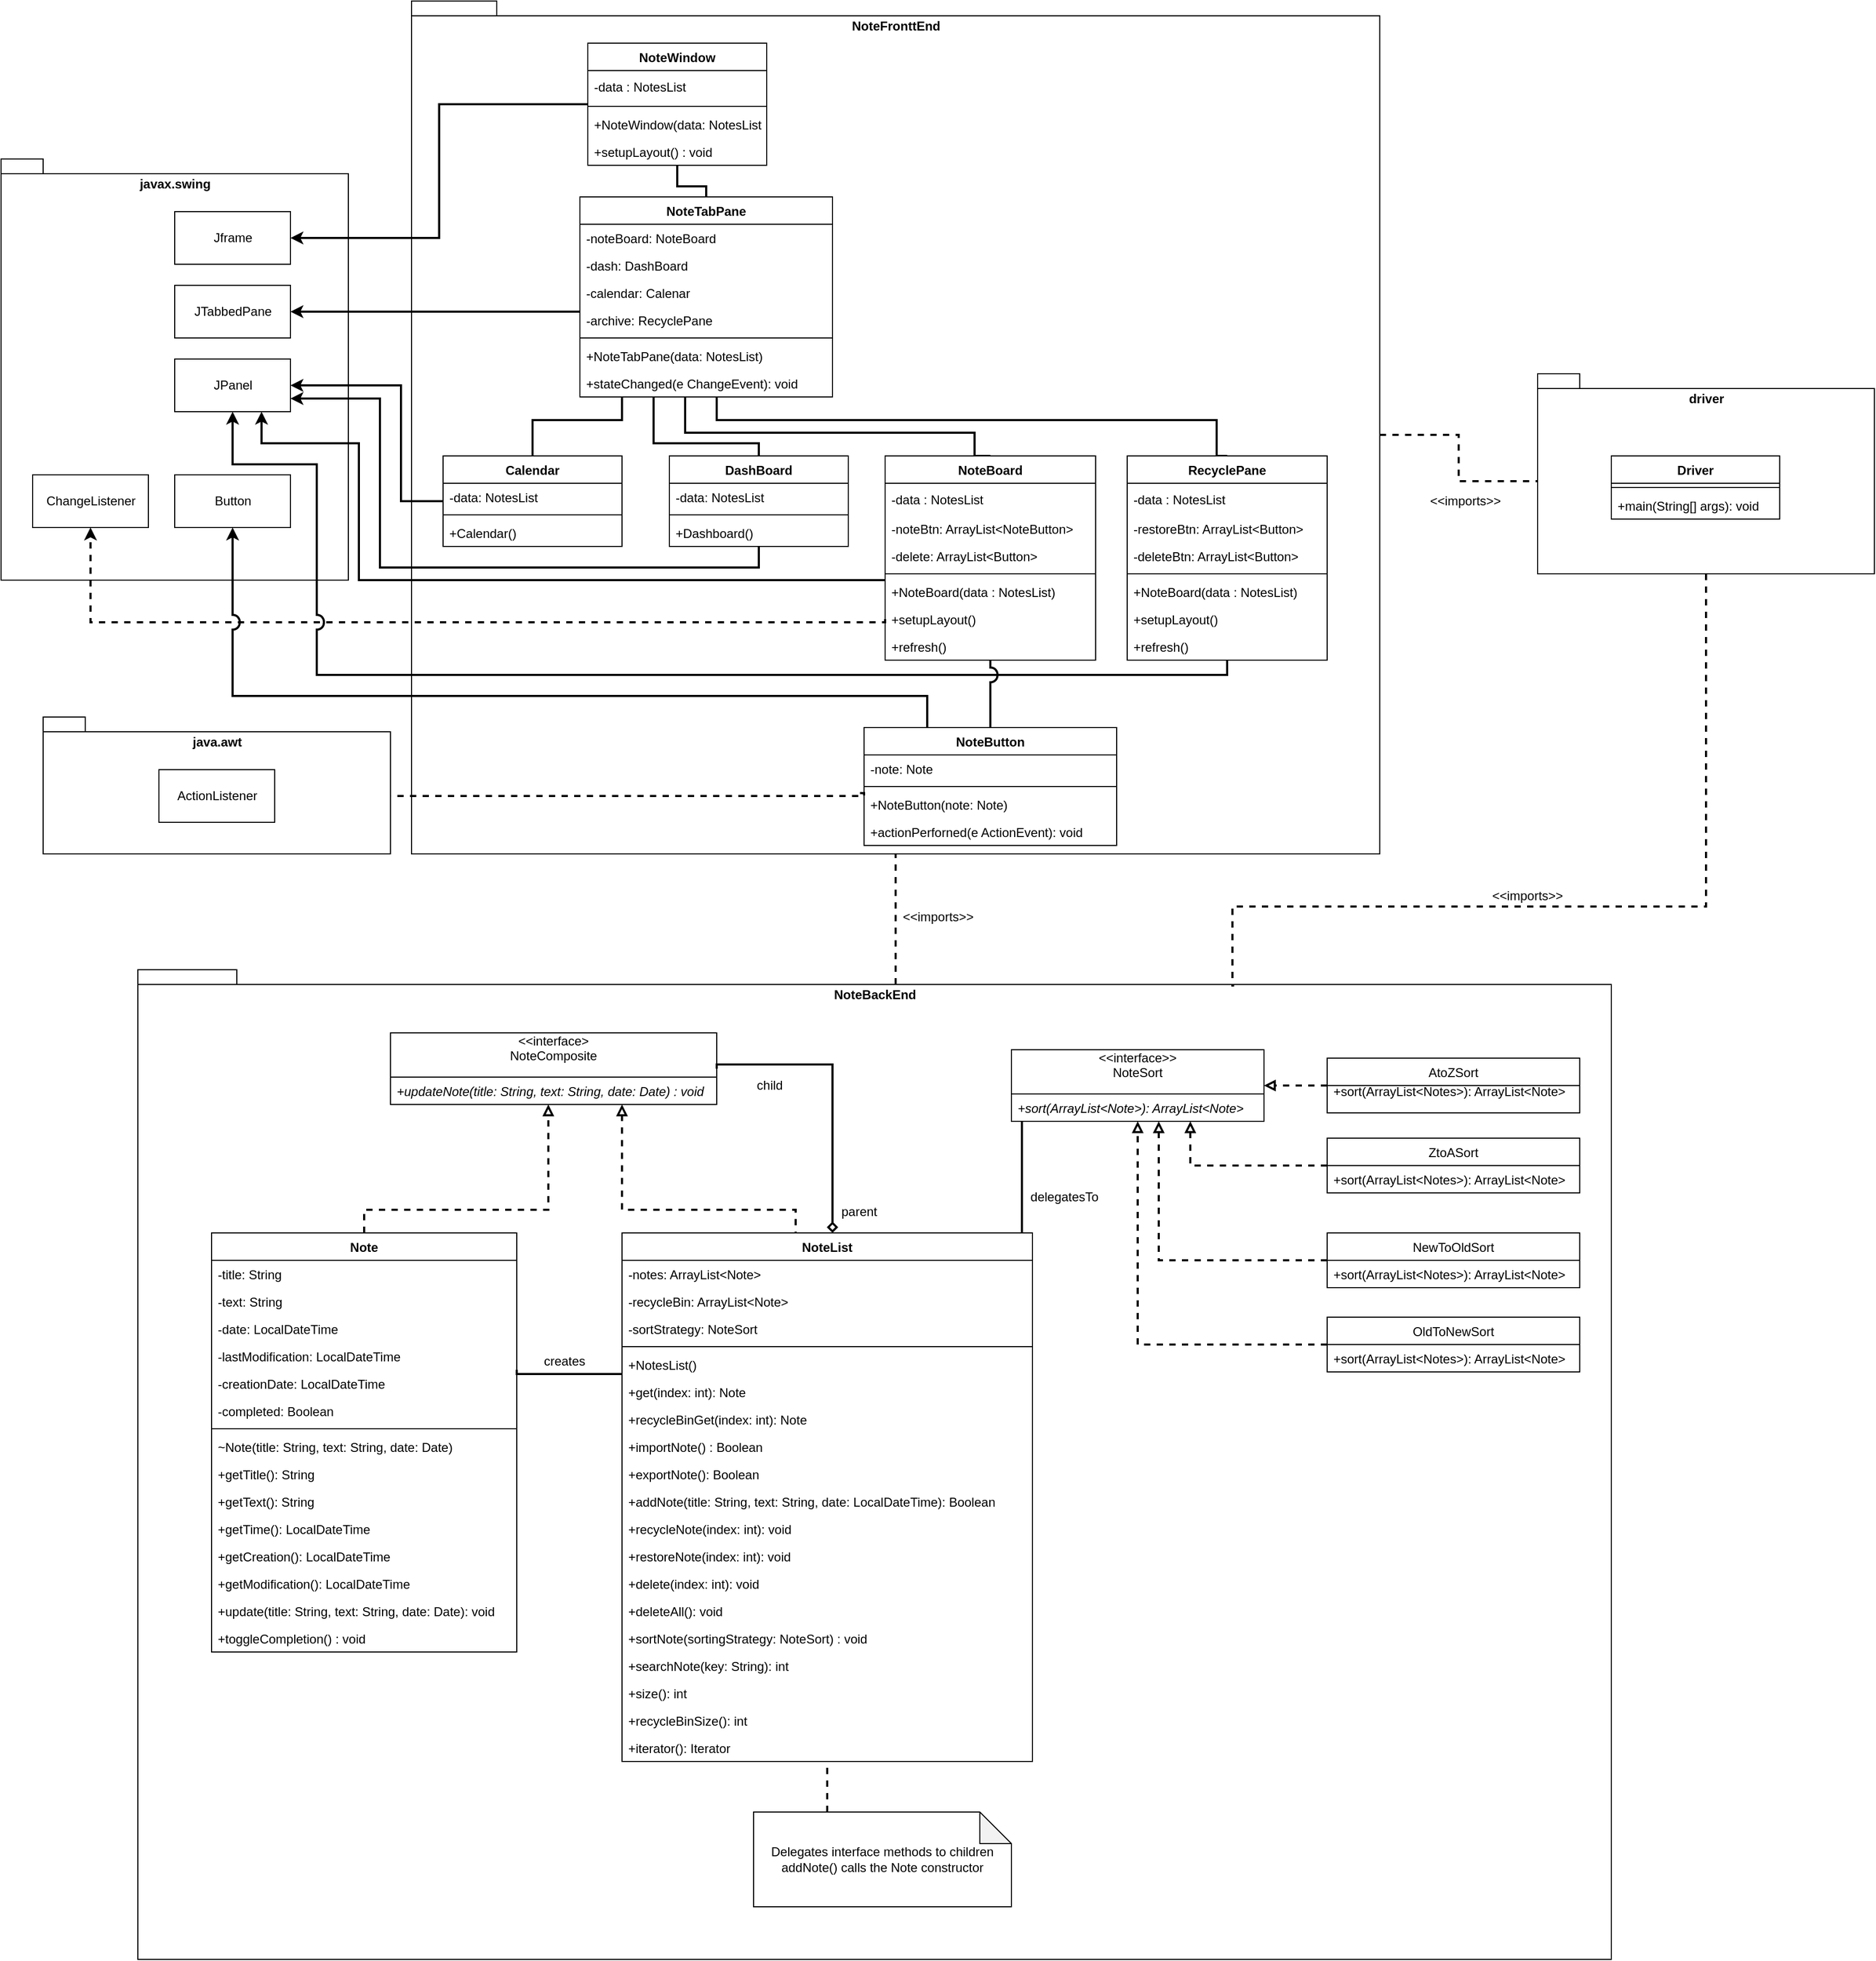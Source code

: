 <mxfile version="17.4.6" type="device"><diagram id="C5RBs43oDa-KdzZeNtuy" name="Page-1"><mxGraphModel dx="1944" dy="1769" grid="1" gridSize="10" guides="1" tooltips="1" connect="1" arrows="1" fold="1" page="1" pageScale="1" pageWidth="827" pageHeight="1169" math="0" shadow="0"><root><mxCell id="WIyWlLk6GJQsqaUBKTNV-0"/><mxCell id="WIyWlLk6GJQsqaUBKTNV-1" parent="WIyWlLk6GJQsqaUBKTNV-0"/><mxCell id="CV886Tl4QR84b5BTibgs-59" style="edgeStyle=orthogonalEdgeStyle;rounded=0;orthogonalLoop=1;jettySize=auto;html=1;exitX=0;exitY=0;exitDx=920;exitDy=412;exitPerimeter=0;entryX=0;entryY=0;entryDx=0;entryDy=102;entryPerimeter=0;dashed=1;endArrow=none;endFill=0;strokeWidth=2;" edge="1" parent="WIyWlLk6GJQsqaUBKTNV-1" source="wEk5sLfpWbxcP1c9TD5C-53" target="wEk5sLfpWbxcP1c9TD5C-122"><mxGeometry relative="1" as="geometry"/></mxCell><mxCell id="wEk5sLfpWbxcP1c9TD5C-53" value="NoteFronttEnd" style="shape=folder;fontStyle=1;spacingTop=10;tabWidth=40;tabHeight=14;tabPosition=left;html=1;verticalAlign=top;" parent="WIyWlLk6GJQsqaUBKTNV-1" vertex="1"><mxGeometry x="200" y="-770" width="920" height="810" as="geometry"/></mxCell><mxCell id="wEk5sLfpWbxcP1c9TD5C-74" value="javax.swing" style="shape=folder;fontStyle=1;spacingTop=10;tabWidth=40;tabHeight=14;tabPosition=left;html=1;verticalAlign=top;" parent="WIyWlLk6GJQsqaUBKTNV-1" vertex="1"><mxGeometry x="-190" y="-620" width="330" height="400" as="geometry"/></mxCell><mxCell id="CV886Tl4QR84b5BTibgs-56" style="edgeStyle=orthogonalEdgeStyle;rounded=0;orthogonalLoop=1;jettySize=auto;html=1;exitX=0;exitY=0;exitDx=720;exitDy=14;exitPerimeter=0;entryX=0.5;entryY=1;entryDx=0;entryDy=0;entryPerimeter=0;endArrow=none;endFill=0;dashed=1;strokeWidth=2;" edge="1" parent="WIyWlLk6GJQsqaUBKTNV-1" source="wEk5sLfpWbxcP1c9TD5C-43" target="wEk5sLfpWbxcP1c9TD5C-53"><mxGeometry relative="1" as="geometry"><Array as="points"><mxPoint x="660" y="40"/></Array></mxGeometry></mxCell><mxCell id="wEk5sLfpWbxcP1c9TD5C-43" value="NoteBackEnd" style="shape=folder;fontStyle=1;spacingTop=10;tabWidth=40;tabHeight=14;tabPosition=left;html=1;verticalAlign=top;" parent="WIyWlLk6GJQsqaUBKTNV-1" vertex="1"><mxGeometry x="-60" y="150" width="1400" height="940" as="geometry"/></mxCell><mxCell id="wEk5sLfpWbxcP1c9TD5C-94" style="edgeStyle=orthogonalEdgeStyle;rounded=0;orthogonalLoop=1;jettySize=auto;html=1;exitX=0.5;exitY=0;exitDx=0;exitDy=0;dashed=1;endArrow=block;endFill=0;strokeWidth=2;" parent="WIyWlLk6GJQsqaUBKTNV-1" source="wEk5sLfpWbxcP1c9TD5C-0" target="wEk5sLfpWbxcP1c9TD5C-88" edge="1"><mxGeometry relative="1" as="geometry"><Array as="points"><mxPoint x="155" y="378"/><mxPoint x="330" y="378"/></Array></mxGeometry></mxCell><mxCell id="wEk5sLfpWbxcP1c9TD5C-116" style="edgeStyle=orthogonalEdgeStyle;rounded=0;orthogonalLoop=1;jettySize=auto;html=1;endArrow=none;endFill=0;strokeColor=default;strokeWidth=2;" parent="WIyWlLk6GJQsqaUBKTNV-1" target="wEk5sLfpWbxcP1c9TD5C-11" edge="1"><mxGeometry relative="1" as="geometry"><mxPoint x="300" y="530" as="sourcePoint"/><Array as="points"><mxPoint x="300" y="534"/></Array></mxGeometry></mxCell><mxCell id="wEk5sLfpWbxcP1c9TD5C-0" value="Note" style="swimlane;fontStyle=1;align=center;verticalAlign=top;childLayout=stackLayout;horizontal=1;startSize=26;horizontalStack=0;resizeParent=1;resizeParentMax=0;resizeLast=0;collapsible=1;marginBottom=0;" parent="WIyWlLk6GJQsqaUBKTNV-1" vertex="1"><mxGeometry x="10" y="400" width="290" height="398" as="geometry"/></mxCell><mxCell id="wEk5sLfpWbxcP1c9TD5C-1" value="-title: String&#xA;" style="text;strokeColor=none;fillColor=none;align=left;verticalAlign=top;spacingLeft=4;spacingRight=4;overflow=hidden;rotatable=0;points=[[0,0.5],[1,0.5]];portConstraint=eastwest;" parent="wEk5sLfpWbxcP1c9TD5C-0" vertex="1"><mxGeometry y="26" width="290" height="26" as="geometry"/></mxCell><mxCell id="wEk5sLfpWbxcP1c9TD5C-4" value="-text: String" style="text;strokeColor=none;fillColor=none;align=left;verticalAlign=top;spacingLeft=4;spacingRight=4;overflow=hidden;rotatable=0;points=[[0,0.5],[1,0.5]];portConstraint=eastwest;" parent="wEk5sLfpWbxcP1c9TD5C-0" vertex="1"><mxGeometry y="52" width="290" height="26" as="geometry"/></mxCell><mxCell id="wEk5sLfpWbxcP1c9TD5C-5" value="-date: LocalDateTime" style="text;strokeColor=none;fillColor=none;align=left;verticalAlign=top;spacingLeft=4;spacingRight=4;overflow=hidden;rotatable=0;points=[[0,0.5],[1,0.5]];portConstraint=eastwest;" parent="wEk5sLfpWbxcP1c9TD5C-0" vertex="1"><mxGeometry y="78" width="290" height="26" as="geometry"/></mxCell><mxCell id="yMVq9FpCrFr1xaRrwVwy-2" value="-lastModification: LocalDateTime" style="text;strokeColor=none;fillColor=none;align=left;verticalAlign=top;spacingLeft=4;spacingRight=4;overflow=hidden;rotatable=0;points=[[0,0.5],[1,0.5]];portConstraint=eastwest;" parent="wEk5sLfpWbxcP1c9TD5C-0" vertex="1"><mxGeometry y="104" width="290" height="26" as="geometry"/></mxCell><mxCell id="yMVq9FpCrFr1xaRrwVwy-1" value="-creationDate: LocalDateTime" style="text;strokeColor=none;fillColor=none;align=left;verticalAlign=top;spacingLeft=4;spacingRight=4;overflow=hidden;rotatable=0;points=[[0,0.5],[1,0.5]];portConstraint=eastwest;" parent="wEk5sLfpWbxcP1c9TD5C-0" vertex="1"><mxGeometry y="130" width="290" height="26" as="geometry"/></mxCell><mxCell id="wEk5sLfpWbxcP1c9TD5C-104" value="-completed: Boolean" style="text;strokeColor=none;fillColor=none;align=left;verticalAlign=top;spacingLeft=4;spacingRight=4;overflow=hidden;rotatable=0;points=[[0,0.5],[1,0.5]];portConstraint=eastwest;" parent="wEk5sLfpWbxcP1c9TD5C-0" vertex="1"><mxGeometry y="156" width="290" height="26" as="geometry"/></mxCell><mxCell id="wEk5sLfpWbxcP1c9TD5C-2" value="" style="line;strokeWidth=1;fillColor=none;align=left;verticalAlign=middle;spacingTop=-1;spacingLeft=3;spacingRight=3;rotatable=0;labelPosition=right;points=[];portConstraint=eastwest;" parent="wEk5sLfpWbxcP1c9TD5C-0" vertex="1"><mxGeometry y="182" width="290" height="8" as="geometry"/></mxCell><mxCell id="wEk5sLfpWbxcP1c9TD5C-3" value="~Note(title: String, text: String, date: Date)" style="text;strokeColor=none;fillColor=none;align=left;verticalAlign=top;spacingLeft=4;spacingRight=4;overflow=hidden;rotatable=0;points=[[0,0.5],[1,0.5]];portConstraint=eastwest;" parent="wEk5sLfpWbxcP1c9TD5C-0" vertex="1"><mxGeometry y="190" width="290" height="26" as="geometry"/></mxCell><mxCell id="yMVq9FpCrFr1xaRrwVwy-3" value="+getTitle(): String" style="text;strokeColor=none;fillColor=none;align=left;verticalAlign=top;spacingLeft=4;spacingRight=4;overflow=hidden;rotatable=0;points=[[0,0.5],[1,0.5]];portConstraint=eastwest;" parent="wEk5sLfpWbxcP1c9TD5C-0" vertex="1"><mxGeometry y="216" width="290" height="26" as="geometry"/></mxCell><mxCell id="yMVq9FpCrFr1xaRrwVwy-6" value="+getText(): String" style="text;strokeColor=none;fillColor=none;align=left;verticalAlign=top;spacingLeft=4;spacingRight=4;overflow=hidden;rotatable=0;points=[[0,0.5],[1,0.5]];portConstraint=eastwest;" parent="wEk5sLfpWbxcP1c9TD5C-0" vertex="1"><mxGeometry y="242" width="290" height="26" as="geometry"/></mxCell><mxCell id="yMVq9FpCrFr1xaRrwVwy-7" value="+getTime(): LocalDateTime" style="text;strokeColor=none;fillColor=none;align=left;verticalAlign=top;spacingLeft=4;spacingRight=4;overflow=hidden;rotatable=0;points=[[0,0.5],[1,0.5]];portConstraint=eastwest;" parent="wEk5sLfpWbxcP1c9TD5C-0" vertex="1"><mxGeometry y="268" width="290" height="26" as="geometry"/></mxCell><mxCell id="yMVq9FpCrFr1xaRrwVwy-5" value="+getCreation(): LocalDateTime" style="text;strokeColor=none;fillColor=none;align=left;verticalAlign=top;spacingLeft=4;spacingRight=4;overflow=hidden;rotatable=0;points=[[0,0.5],[1,0.5]];portConstraint=eastwest;" parent="wEk5sLfpWbxcP1c9TD5C-0" vertex="1"><mxGeometry y="294" width="290" height="26" as="geometry"/></mxCell><mxCell id="yMVq9FpCrFr1xaRrwVwy-4" value="+getModification(): LocalDateTime" style="text;strokeColor=none;fillColor=none;align=left;verticalAlign=top;spacingLeft=4;spacingRight=4;overflow=hidden;rotatable=0;points=[[0,0.5],[1,0.5]];portConstraint=eastwest;" parent="wEk5sLfpWbxcP1c9TD5C-0" vertex="1"><mxGeometry y="320" width="290" height="26" as="geometry"/></mxCell><mxCell id="wEk5sLfpWbxcP1c9TD5C-9" value="+update(title: String, text: String, date: Date): void" style="text;strokeColor=none;fillColor=none;align=left;verticalAlign=top;spacingLeft=4;spacingRight=4;overflow=hidden;rotatable=0;points=[[0,0.5],[1,0.5]];portConstraint=eastwest;" parent="wEk5sLfpWbxcP1c9TD5C-0" vertex="1"><mxGeometry y="346" width="290" height="26" as="geometry"/></mxCell><mxCell id="wEk5sLfpWbxcP1c9TD5C-105" value="+toggleCompletion() : void" style="text;strokeColor=none;fillColor=none;align=left;verticalAlign=top;spacingLeft=4;spacingRight=4;overflow=hidden;rotatable=0;points=[[0,0.5],[1,0.5]];portConstraint=eastwest;" parent="wEk5sLfpWbxcP1c9TD5C-0" vertex="1"><mxGeometry y="372" width="290" height="26" as="geometry"/></mxCell><mxCell id="wEk5sLfpWbxcP1c9TD5C-95" style="edgeStyle=orthogonalEdgeStyle;rounded=0;orthogonalLoop=1;jettySize=auto;html=1;exitX=0.43;exitY=0.004;exitDx=0;exitDy=0;dashed=1;endArrow=block;endFill=0;strokeWidth=2;exitPerimeter=0;" parent="WIyWlLk6GJQsqaUBKTNV-1" source="wEk5sLfpWbxcP1c9TD5C-11" target="wEk5sLfpWbxcP1c9TD5C-88" edge="1"><mxGeometry relative="1" as="geometry"><Array as="points"><mxPoint x="565" y="401"/><mxPoint x="565" y="378"/><mxPoint x="400" y="378"/></Array></mxGeometry></mxCell><mxCell id="wEk5sLfpWbxcP1c9TD5C-112" style="edgeStyle=orthogonalEdgeStyle;rounded=0;orthogonalLoop=1;jettySize=auto;html=1;endArrow=none;endFill=0;strokeColor=default;strokeWidth=2;" parent="WIyWlLk6GJQsqaUBKTNV-1" source="wEk5sLfpWbxcP1c9TD5C-11" target="wEk5sLfpWbxcP1c9TD5C-20" edge="1"><mxGeometry relative="1" as="geometry"><mxPoint x="730" y="560" as="sourcePoint"/><Array as="points"><mxPoint x="780" y="350"/><mxPoint x="780" y="350"/></Array></mxGeometry></mxCell><mxCell id="wEk5sLfpWbxcP1c9TD5C-11" value="NoteList" style="swimlane;fontStyle=1;align=center;verticalAlign=top;childLayout=stackLayout;horizontal=1;startSize=26;horizontalStack=0;resizeParent=1;resizeParentMax=0;resizeLast=0;collapsible=1;marginBottom=0;" parent="WIyWlLk6GJQsqaUBKTNV-1" vertex="1"><mxGeometry x="400" y="400" width="390" height="502" as="geometry"/></mxCell><mxCell id="wEk5sLfpWbxcP1c9TD5C-12" value="-notes: ArrayList&lt;Note&gt;&#xA;" style="text;strokeColor=none;fillColor=none;align=left;verticalAlign=top;spacingLeft=4;spacingRight=4;overflow=hidden;rotatable=0;points=[[0,0.5],[1,0.5]];portConstraint=eastwest;" parent="wEk5sLfpWbxcP1c9TD5C-11" vertex="1"><mxGeometry y="26" width="390" height="26" as="geometry"/></mxCell><mxCell id="CV886Tl4QR84b5BTibgs-3" value="-recycleBin: ArrayList&lt;Note&gt;" style="text;strokeColor=none;fillColor=none;align=left;verticalAlign=top;spacingLeft=4;spacingRight=4;overflow=hidden;rotatable=0;points=[[0,0.5],[1,0.5]];portConstraint=eastwest;" vertex="1" parent="wEk5sLfpWbxcP1c9TD5C-11"><mxGeometry y="52" width="390" height="26" as="geometry"/></mxCell><mxCell id="wEk5sLfpWbxcP1c9TD5C-115" value="-sortStrategy: NoteSort" style="text;strokeColor=none;fillColor=none;align=left;verticalAlign=top;spacingLeft=4;spacingRight=4;overflow=hidden;rotatable=0;points=[[0,0.5],[1,0.5]];portConstraint=eastwest;" parent="wEk5sLfpWbxcP1c9TD5C-11" vertex="1"><mxGeometry y="78" width="390" height="26" as="geometry"/></mxCell><mxCell id="wEk5sLfpWbxcP1c9TD5C-13" value="" style="line;strokeWidth=1;fillColor=none;align=left;verticalAlign=middle;spacingTop=-1;spacingLeft=3;spacingRight=3;rotatable=0;labelPosition=right;points=[];portConstraint=eastwest;" parent="wEk5sLfpWbxcP1c9TD5C-11" vertex="1"><mxGeometry y="104" width="390" height="8" as="geometry"/></mxCell><mxCell id="wEk5sLfpWbxcP1c9TD5C-14" value="+NotesList()" style="text;strokeColor=none;fillColor=none;align=left;verticalAlign=top;spacingLeft=4;spacingRight=4;overflow=hidden;rotatable=0;points=[[0,0.5],[1,0.5]];portConstraint=eastwest;" parent="wEk5sLfpWbxcP1c9TD5C-11" vertex="1"><mxGeometry y="112" width="390" height="26" as="geometry"/></mxCell><mxCell id="yMVq9FpCrFr1xaRrwVwy-0" value="+get(index: int): Note" style="text;strokeColor=none;fillColor=none;align=left;verticalAlign=top;spacingLeft=4;spacingRight=4;overflow=hidden;rotatable=0;points=[[0,0.5],[1,0.5]];portConstraint=eastwest;" parent="wEk5sLfpWbxcP1c9TD5C-11" vertex="1"><mxGeometry y="138" width="390" height="26" as="geometry"/></mxCell><mxCell id="CV886Tl4QR84b5BTibgs-4" value="+recycleBinGet(index: int): Note" style="text;strokeColor=none;fillColor=none;align=left;verticalAlign=top;spacingLeft=4;spacingRight=4;overflow=hidden;rotatable=0;points=[[0,0.5],[1,0.5]];portConstraint=eastwest;" vertex="1" parent="wEk5sLfpWbxcP1c9TD5C-11"><mxGeometry y="164" width="390" height="26" as="geometry"/></mxCell><mxCell id="wEk5sLfpWbxcP1c9TD5C-15" value="+importNote() : Boolean&#xA;" style="text;strokeColor=none;fillColor=none;align=left;verticalAlign=top;spacingLeft=4;spacingRight=4;overflow=hidden;rotatable=0;points=[[0,0.5],[1,0.5]];portConstraint=eastwest;" parent="wEk5sLfpWbxcP1c9TD5C-11" vertex="1"><mxGeometry y="190" width="390" height="26" as="geometry"/></mxCell><mxCell id="wEk5sLfpWbxcP1c9TD5C-16" value="+exportNote(): Boolean" style="text;strokeColor=none;fillColor=none;align=left;verticalAlign=top;spacingLeft=4;spacingRight=4;overflow=hidden;rotatable=0;points=[[0,0.5],[1,0.5]];portConstraint=eastwest;" parent="wEk5sLfpWbxcP1c9TD5C-11" vertex="1"><mxGeometry y="216" width="390" height="26" as="geometry"/></mxCell><mxCell id="wEk5sLfpWbxcP1c9TD5C-17" value="+addNote(title: String, text: String, date: LocalDateTime): Boolean" style="text;strokeColor=none;fillColor=none;align=left;verticalAlign=top;spacingLeft=4;spacingRight=4;overflow=hidden;rotatable=0;points=[[0,0.5],[1,0.5]];portConstraint=eastwest;" parent="wEk5sLfpWbxcP1c9TD5C-11" vertex="1"><mxGeometry y="242" width="390" height="26" as="geometry"/></mxCell><mxCell id="wEk5sLfpWbxcP1c9TD5C-18" value="+recycleNote(index: int): void&#xA;" style="text;strokeColor=none;fillColor=none;align=left;verticalAlign=top;spacingLeft=4;spacingRight=4;overflow=hidden;rotatable=0;points=[[0,0.5],[1,0.5]];portConstraint=eastwest;" parent="wEk5sLfpWbxcP1c9TD5C-11" vertex="1"><mxGeometry y="268" width="390" height="26" as="geometry"/></mxCell><mxCell id="CV886Tl4QR84b5BTibgs-21" value="+restoreNote(index: int): void" style="text;strokeColor=none;fillColor=none;align=left;verticalAlign=top;spacingLeft=4;spacingRight=4;overflow=hidden;rotatable=0;points=[[0,0.5],[1,0.5]];portConstraint=eastwest;" vertex="1" parent="wEk5sLfpWbxcP1c9TD5C-11"><mxGeometry y="294" width="390" height="26" as="geometry"/></mxCell><mxCell id="CV886Tl4QR84b5BTibgs-22" value="+delete(index: int): void" style="text;strokeColor=none;fillColor=none;align=left;verticalAlign=top;spacingLeft=4;spacingRight=4;overflow=hidden;rotatable=0;points=[[0,0.5],[1,0.5]];portConstraint=eastwest;" vertex="1" parent="wEk5sLfpWbxcP1c9TD5C-11"><mxGeometry y="320" width="390" height="26" as="geometry"/></mxCell><mxCell id="CV886Tl4QR84b5BTibgs-23" value="+deleteAll(): void" style="text;strokeColor=none;fillColor=none;align=left;verticalAlign=top;spacingLeft=4;spacingRight=4;overflow=hidden;rotatable=0;points=[[0,0.5],[1,0.5]];portConstraint=eastwest;" vertex="1" parent="wEk5sLfpWbxcP1c9TD5C-11"><mxGeometry y="346" width="390" height="26" as="geometry"/></mxCell><mxCell id="wEk5sLfpWbxcP1c9TD5C-19" value="+sortNote(sortingStrategy: NoteSort) : void" style="text;strokeColor=none;fillColor=none;align=left;verticalAlign=top;spacingLeft=4;spacingRight=4;overflow=hidden;rotatable=0;points=[[0,0.5],[1,0.5]];portConstraint=eastwest;" parent="wEk5sLfpWbxcP1c9TD5C-11" vertex="1"><mxGeometry y="372" width="390" height="26" as="geometry"/></mxCell><mxCell id="wEk5sLfpWbxcP1c9TD5C-114" value="+searchNote(key: String): int" style="text;strokeColor=none;fillColor=none;align=left;verticalAlign=top;spacingLeft=4;spacingRight=4;overflow=hidden;rotatable=0;points=[[0,0.5],[1,0.5]];portConstraint=eastwest;" parent="wEk5sLfpWbxcP1c9TD5C-11" vertex="1"><mxGeometry y="398" width="390" height="26" as="geometry"/></mxCell><mxCell id="IpFK9JWMxspQdrHc6j23-3" value="+size(): int" style="text;strokeColor=none;fillColor=none;align=left;verticalAlign=top;spacingLeft=4;spacingRight=4;overflow=hidden;rotatable=0;points=[[0,0.5],[1,0.5]];portConstraint=eastwest;" parent="wEk5sLfpWbxcP1c9TD5C-11" vertex="1"><mxGeometry y="424" width="390" height="26" as="geometry"/></mxCell><mxCell id="CV886Tl4QR84b5BTibgs-24" value="+recycleBinSize(): int" style="text;strokeColor=none;fillColor=none;align=left;verticalAlign=top;spacingLeft=4;spacingRight=4;overflow=hidden;rotatable=0;points=[[0,0.5],[1,0.5]];portConstraint=eastwest;" vertex="1" parent="wEk5sLfpWbxcP1c9TD5C-11"><mxGeometry y="450" width="390" height="26" as="geometry"/></mxCell><mxCell id="IpFK9JWMxspQdrHc6j23-2" value="+iterator(): Iterator" style="text;strokeColor=none;fillColor=none;align=left;verticalAlign=top;spacingLeft=4;spacingRight=4;overflow=hidden;rotatable=0;points=[[0,0.5],[1,0.5]];portConstraint=eastwest;" parent="wEk5sLfpWbxcP1c9TD5C-11" vertex="1"><mxGeometry y="476" width="390" height="26" as="geometry"/></mxCell><mxCell id="wEk5sLfpWbxcP1c9TD5C-20" value="&lt;&lt;interface&gt;&gt;&#xA;NoteSort&#xA;" style="swimlane;fontStyle=0;childLayout=stackLayout;horizontal=1;startSize=42;fillColor=none;horizontalStack=0;resizeParent=1;resizeParentMax=0;resizeLast=0;collapsible=1;marginBottom=0;" parent="WIyWlLk6GJQsqaUBKTNV-1" vertex="1"><mxGeometry x="770" y="226" width="240" height="68" as="geometry"/></mxCell><mxCell id="wEk5sLfpWbxcP1c9TD5C-22" value="+sort(ArrayList&lt;Note&gt;): ArrayList&lt;Note&gt;" style="text;strokeColor=none;fillColor=none;align=left;verticalAlign=top;spacingLeft=4;spacingRight=4;overflow=hidden;rotatable=0;points=[[0,0.5],[1,0.5]];portConstraint=eastwest;fontStyle=2" parent="wEk5sLfpWbxcP1c9TD5C-20" vertex="1"><mxGeometry y="42" width="240" height="26" as="geometry"/></mxCell><mxCell id="wEk5sLfpWbxcP1c9TD5C-111" style="edgeStyle=orthogonalEdgeStyle;rounded=0;orthogonalLoop=1;jettySize=auto;html=1;exitX=0;exitY=0.5;exitDx=0;exitDy=0;entryX=1;entryY=0.5;entryDx=0;entryDy=0;dashed=1;endArrow=block;endFill=0;strokeColor=default;strokeWidth=2;" parent="WIyWlLk6GJQsqaUBKTNV-1" source="wEk5sLfpWbxcP1c9TD5C-29" target="wEk5sLfpWbxcP1c9TD5C-20" edge="1"><mxGeometry relative="1" as="geometry"/></mxCell><mxCell id="wEk5sLfpWbxcP1c9TD5C-29" value="AtoZSort" style="swimlane;fontStyle=0;childLayout=stackLayout;horizontal=1;startSize=26;fillColor=none;horizontalStack=0;resizeParent=1;resizeParentMax=0;resizeLast=0;collapsible=1;marginBottom=0;" parent="WIyWlLk6GJQsqaUBKTNV-1" vertex="1"><mxGeometry x="1070" y="234" width="240" height="52" as="geometry"/></mxCell><mxCell id="wEk5sLfpWbxcP1c9TD5C-109" style="edgeStyle=orthogonalEdgeStyle;rounded=0;orthogonalLoop=1;jettySize=auto;html=1;exitX=0;exitY=0.5;exitDx=0;exitDy=0;dashed=1;endArrow=block;endFill=0;strokeColor=default;strokeWidth=2;" parent="WIyWlLk6GJQsqaUBKTNV-1" source="wEk5sLfpWbxcP1c9TD5C-37" target="wEk5sLfpWbxcP1c9TD5C-20" edge="1"><mxGeometry relative="1" as="geometry"><Array as="points"><mxPoint x="910" y="426"/></Array></mxGeometry></mxCell><mxCell id="wEk5sLfpWbxcP1c9TD5C-37" value="NewToOldSort" style="swimlane;fontStyle=0;childLayout=stackLayout;horizontal=1;startSize=26;fillColor=none;horizontalStack=0;resizeParent=1;resizeParentMax=0;resizeLast=0;collapsible=1;marginBottom=0;" parent="WIyWlLk6GJQsqaUBKTNV-1" vertex="1"><mxGeometry x="1070" y="400" width="240" height="52" as="geometry"/></mxCell><mxCell id="wEk5sLfpWbxcP1c9TD5C-38" value="+sort(ArrayList&lt;Notes&gt;): ArrayList&lt;Note&gt;" style="text;strokeColor=none;fillColor=none;align=left;verticalAlign=top;spacingLeft=4;spacingRight=4;overflow=hidden;rotatable=0;points=[[0,0.5],[1,0.5]];portConstraint=eastwest;" parent="wEk5sLfpWbxcP1c9TD5C-37" vertex="1"><mxGeometry y="26" width="240" height="26" as="geometry"/></mxCell><mxCell id="wEk5sLfpWbxcP1c9TD5C-110" style="edgeStyle=orthogonalEdgeStyle;rounded=0;orthogonalLoop=1;jettySize=auto;html=1;exitX=0;exitY=0.5;exitDx=0;exitDy=0;dashed=1;endArrow=block;endFill=0;strokeColor=default;strokeWidth=2;" parent="WIyWlLk6GJQsqaUBKTNV-1" source="wEk5sLfpWbxcP1c9TD5C-39" target="wEk5sLfpWbxcP1c9TD5C-20" edge="1"><mxGeometry relative="1" as="geometry"><Array as="points"><mxPoint x="940" y="336"/></Array></mxGeometry></mxCell><mxCell id="wEk5sLfpWbxcP1c9TD5C-39" value="ZtoASort" style="swimlane;fontStyle=0;childLayout=stackLayout;horizontal=1;startSize=26;fillColor=none;horizontalStack=0;resizeParent=1;resizeParentMax=0;resizeLast=0;collapsible=1;marginBottom=0;" parent="WIyWlLk6GJQsqaUBKTNV-1" vertex="1"><mxGeometry x="1070" y="310" width="240" height="52" as="geometry"/></mxCell><mxCell id="wEk5sLfpWbxcP1c9TD5C-40" value="+sort(ArrayList&lt;Notes&gt;): ArrayList&lt;Note&gt;" style="text;strokeColor=none;fillColor=none;align=left;verticalAlign=top;spacingLeft=4;spacingRight=4;overflow=hidden;rotatable=0;points=[[0,0.5],[1,0.5]];portConstraint=eastwest;" parent="wEk5sLfpWbxcP1c9TD5C-39" vertex="1"><mxGeometry y="26" width="240" height="26" as="geometry"/></mxCell><mxCell id="wEk5sLfpWbxcP1c9TD5C-108" style="edgeStyle=orthogonalEdgeStyle;rounded=0;orthogonalLoop=1;jettySize=auto;html=1;exitX=0;exitY=0.5;exitDx=0;exitDy=0;dashed=1;endArrow=block;endFill=0;strokeColor=default;strokeWidth=2;" parent="WIyWlLk6GJQsqaUBKTNV-1" source="wEk5sLfpWbxcP1c9TD5C-41" target="wEk5sLfpWbxcP1c9TD5C-20" edge="1"><mxGeometry relative="1" as="geometry"/></mxCell><mxCell id="wEk5sLfpWbxcP1c9TD5C-41" value="OldToNewSort" style="swimlane;fontStyle=0;childLayout=stackLayout;horizontal=1;startSize=26;fillColor=none;horizontalStack=0;resizeParent=1;resizeParentMax=0;resizeLast=0;collapsible=1;marginBottom=0;" parent="WIyWlLk6GJQsqaUBKTNV-1" vertex="1"><mxGeometry x="1070" y="480" width="240" height="52" as="geometry"/></mxCell><mxCell id="wEk5sLfpWbxcP1c9TD5C-42" value="+sort(ArrayList&lt;Notes&gt;): ArrayList&lt;Note&gt;" style="text;strokeColor=none;fillColor=none;align=left;verticalAlign=top;spacingLeft=4;spacingRight=4;overflow=hidden;rotatable=0;points=[[0,0.5],[1,0.5]];portConstraint=eastwest;" parent="wEk5sLfpWbxcP1c9TD5C-41" vertex="1"><mxGeometry y="26" width="240" height="26" as="geometry"/></mxCell><mxCell id="CV886Tl4QR84b5BTibgs-40" style="edgeStyle=orthogonalEdgeStyle;rounded=0;orthogonalLoop=1;jettySize=auto;html=1;exitX=0.5;exitY=0;exitDx=0;exitDy=0;endArrow=none;endFill=0;strokeWidth=2;" edge="1" parent="WIyWlLk6GJQsqaUBKTNV-1" source="wEk5sLfpWbxcP1c9TD5C-58" target="CV886Tl4QR84b5BTibgs-25"><mxGeometry relative="1" as="geometry"><Array as="points"><mxPoint x="530" y="-350"/><mxPoint x="430" y="-350"/></Array></mxGeometry></mxCell><mxCell id="CV886Tl4QR84b5BTibgs-69" style="edgeStyle=orthogonalEdgeStyle;rounded=0;orthogonalLoop=1;jettySize=auto;html=1;exitX=0.5;exitY=1;exitDx=0;exitDy=0;entryX=1;entryY=0.75;entryDx=0;entryDy=0;endArrow=classic;endFill=1;strokeWidth=2;" edge="1" parent="WIyWlLk6GJQsqaUBKTNV-1" source="wEk5sLfpWbxcP1c9TD5C-58" target="CV886Tl4QR84b5BTibgs-64"><mxGeometry relative="1" as="geometry"><Array as="points"><mxPoint x="530" y="-232"/><mxPoint x="170" y="-232"/><mxPoint x="170" y="-392"/></Array></mxGeometry></mxCell><mxCell id="wEk5sLfpWbxcP1c9TD5C-58" value="DashBoard" style="swimlane;fontStyle=1;align=center;verticalAlign=top;childLayout=stackLayout;horizontal=1;startSize=26;horizontalStack=0;resizeParent=1;resizeParentMax=0;resizeLast=0;collapsible=1;marginBottom=0;" parent="WIyWlLk6GJQsqaUBKTNV-1" vertex="1"><mxGeometry x="445" y="-338" width="170" height="86" as="geometry"/></mxCell><mxCell id="CV886Tl4QR84b5BTibgs-44" value="-data: NotesList" style="text;strokeColor=none;fillColor=none;align=left;verticalAlign=top;spacingLeft=4;spacingRight=4;overflow=hidden;rotatable=0;points=[[0,0.5],[1,0.5]];portConstraint=eastwest;" vertex="1" parent="wEk5sLfpWbxcP1c9TD5C-58"><mxGeometry y="26" width="170" height="26" as="geometry"/></mxCell><mxCell id="wEk5sLfpWbxcP1c9TD5C-60" value="" style="line;strokeWidth=1;fillColor=none;align=left;verticalAlign=middle;spacingTop=-1;spacingLeft=3;spacingRight=3;rotatable=0;labelPosition=right;points=[];portConstraint=eastwest;" parent="wEk5sLfpWbxcP1c9TD5C-58" vertex="1"><mxGeometry y="52" width="170" height="8" as="geometry"/></mxCell><mxCell id="wEk5sLfpWbxcP1c9TD5C-61" value="+Dashboard()" style="text;strokeColor=none;fillColor=none;align=left;verticalAlign=top;spacingLeft=4;spacingRight=4;overflow=hidden;rotatable=0;points=[[0,0.5],[1,0.5]];portConstraint=eastwest;" parent="wEk5sLfpWbxcP1c9TD5C-58" vertex="1"><mxGeometry y="60" width="170" height="26" as="geometry"/></mxCell><mxCell id="CV886Tl4QR84b5BTibgs-39" style="edgeStyle=orthogonalEdgeStyle;rounded=0;orthogonalLoop=1;jettySize=auto;html=1;exitX=0.5;exitY=0;exitDx=0;exitDy=0;endArrow=none;endFill=0;strokeWidth=2;" edge="1" parent="WIyWlLk6GJQsqaUBKTNV-1" source="wEk5sLfpWbxcP1c9TD5C-62" target="CV886Tl4QR84b5BTibgs-25"><mxGeometry relative="1" as="geometry"><Array as="points"><mxPoint x="315" y="-372"/><mxPoint x="400" y="-372"/></Array></mxGeometry></mxCell><mxCell id="CV886Tl4QR84b5BTibgs-68" style="edgeStyle=orthogonalEdgeStyle;rounded=0;orthogonalLoop=1;jettySize=auto;html=1;exitX=0;exitY=0.5;exitDx=0;exitDy=0;entryX=1;entryY=0.5;entryDx=0;entryDy=0;endArrow=classic;endFill=1;strokeWidth=2;" edge="1" parent="WIyWlLk6GJQsqaUBKTNV-1" source="wEk5sLfpWbxcP1c9TD5C-62" target="CV886Tl4QR84b5BTibgs-64"><mxGeometry relative="1" as="geometry"><Array as="points"><mxPoint x="190" y="-295"/><mxPoint x="190" y="-405"/></Array></mxGeometry></mxCell><mxCell id="wEk5sLfpWbxcP1c9TD5C-62" value="Calendar" style="swimlane;fontStyle=1;align=center;verticalAlign=top;childLayout=stackLayout;horizontal=1;startSize=26;horizontalStack=0;resizeParent=1;resizeParentMax=0;resizeLast=0;collapsible=1;marginBottom=0;" parent="WIyWlLk6GJQsqaUBKTNV-1" vertex="1"><mxGeometry x="230" y="-338" width="170" height="86" as="geometry"/></mxCell><mxCell id="CV886Tl4QR84b5BTibgs-43" value="-data: NotesList" style="text;strokeColor=none;fillColor=none;align=left;verticalAlign=top;spacingLeft=4;spacingRight=4;overflow=hidden;rotatable=0;points=[[0,0.5],[1,0.5]];portConstraint=eastwest;" vertex="1" parent="wEk5sLfpWbxcP1c9TD5C-62"><mxGeometry y="26" width="170" height="26" as="geometry"/></mxCell><mxCell id="wEk5sLfpWbxcP1c9TD5C-64" value="" style="line;strokeWidth=1;fillColor=none;align=left;verticalAlign=middle;spacingTop=-1;spacingLeft=3;spacingRight=3;rotatable=0;labelPosition=right;points=[];portConstraint=eastwest;" parent="wEk5sLfpWbxcP1c9TD5C-62" vertex="1"><mxGeometry y="52" width="170" height="8" as="geometry"/></mxCell><mxCell id="wEk5sLfpWbxcP1c9TD5C-65" value="+Calendar()" style="text;strokeColor=none;fillColor=none;align=left;verticalAlign=top;spacingLeft=4;spacingRight=4;overflow=hidden;rotatable=0;points=[[0,0.5],[1,0.5]];portConstraint=eastwest;" parent="wEk5sLfpWbxcP1c9TD5C-62" vertex="1"><mxGeometry y="60" width="170" height="26" as="geometry"/></mxCell><mxCell id="CV886Tl4QR84b5BTibgs-41" style="edgeStyle=orthogonalEdgeStyle;rounded=0;orthogonalLoop=1;jettySize=auto;html=1;exitX=0.5;exitY=0;exitDx=0;exitDy=0;endArrow=none;endFill=0;strokeWidth=2;" edge="1" parent="WIyWlLk6GJQsqaUBKTNV-1" source="wEk5sLfpWbxcP1c9TD5C-66" target="CV886Tl4QR84b5BTibgs-25"><mxGeometry relative="1" as="geometry"><Array as="points"><mxPoint x="735" y="-360"/><mxPoint x="460" y="-360"/></Array></mxGeometry></mxCell><mxCell id="CV886Tl4QR84b5BTibgs-71" value="" style="edgeStyle=orthogonalEdgeStyle;rounded=0;orthogonalLoop=1;jettySize=auto;html=1;endArrow=classic;endFill=1;strokeWidth=2;entryX=0.75;entryY=1;entryDx=0;entryDy=0;" edge="1" parent="WIyWlLk6GJQsqaUBKTNV-1" source="wEk5sLfpWbxcP1c9TD5C-66" target="CV886Tl4QR84b5BTibgs-64"><mxGeometry relative="1" as="geometry"><Array as="points"><mxPoint x="150" y="-220"/><mxPoint x="150" y="-350"/><mxPoint x="58" y="-350"/></Array></mxGeometry></mxCell><mxCell id="CV886Tl4QR84b5BTibgs-76" style="edgeStyle=orthogonalEdgeStyle;rounded=0;jumpStyle=arc;jumpSize=12;orthogonalLoop=1;jettySize=auto;html=1;exitX=0;exitY=0.5;exitDx=0;exitDy=0;entryX=0.5;entryY=1;entryDx=0;entryDy=0;endArrow=classic;endFill=1;strokeColor=default;strokeWidth=2;dashed=1;" edge="1" parent="WIyWlLk6GJQsqaUBKTNV-1" source="wEk5sLfpWbxcP1c9TD5C-79" target="CV886Tl4QR84b5BTibgs-75"><mxGeometry relative="1" as="geometry"><Array as="points"><mxPoint x="650" y="-180"/><mxPoint x="-105" y="-180"/></Array></mxGeometry></mxCell><mxCell id="wEk5sLfpWbxcP1c9TD5C-66" value="NoteBoard" style="swimlane;fontStyle=1;align=center;verticalAlign=top;childLayout=stackLayout;horizontal=1;startSize=26;horizontalStack=0;resizeParent=1;resizeParentMax=0;resizeLast=0;collapsible=1;marginBottom=0;" parent="WIyWlLk6GJQsqaUBKTNV-1" vertex="1"><mxGeometry x="650" y="-338" width="200" height="194" as="geometry"/></mxCell><mxCell id="IpFK9JWMxspQdrHc6j23-1" value="-data : NotesList" style="text;strokeColor=none;fillColor=none;align=left;verticalAlign=middle;spacingLeft=4;spacingRight=4;overflow=hidden;points=[[0,0.5],[1,0.5]];portConstraint=eastwest;rotatable=0;" parent="wEk5sLfpWbxcP1c9TD5C-66" vertex="1"><mxGeometry y="26" width="200" height="30" as="geometry"/></mxCell><mxCell id="CV886Tl4QR84b5BTibgs-45" value="-noteBtn: ArrayList&lt;NoteButton&gt;" style="text;strokeColor=none;fillColor=none;align=left;verticalAlign=top;spacingLeft=4;spacingRight=4;overflow=hidden;rotatable=0;points=[[0,0.5],[1,0.5]];portConstraint=eastwest;" vertex="1" parent="wEk5sLfpWbxcP1c9TD5C-66"><mxGeometry y="56" width="200" height="26" as="geometry"/></mxCell><mxCell id="CV886Tl4QR84b5BTibgs-46" value="-delete: ArrayList&lt;Button&gt;" style="text;strokeColor=none;fillColor=none;align=left;verticalAlign=top;spacingLeft=4;spacingRight=4;overflow=hidden;rotatable=0;points=[[0,0.5],[1,0.5]];portConstraint=eastwest;" vertex="1" parent="wEk5sLfpWbxcP1c9TD5C-66"><mxGeometry y="82" width="200" height="26" as="geometry"/></mxCell><mxCell id="wEk5sLfpWbxcP1c9TD5C-68" value="" style="line;strokeWidth=1;fillColor=none;align=left;verticalAlign=middle;spacingTop=-1;spacingLeft=3;spacingRight=3;rotatable=0;labelPosition=right;points=[];portConstraint=eastwest;" parent="wEk5sLfpWbxcP1c9TD5C-66" vertex="1"><mxGeometry y="108" width="200" height="8" as="geometry"/></mxCell><mxCell id="wEk5sLfpWbxcP1c9TD5C-69" value="+NoteBoard(data : NotesList)" style="text;strokeColor=none;fillColor=none;align=left;verticalAlign=top;spacingLeft=4;spacingRight=4;overflow=hidden;rotatable=0;points=[[0,0.5],[1,0.5]];portConstraint=eastwest;" parent="wEk5sLfpWbxcP1c9TD5C-66" vertex="1"><mxGeometry y="116" width="200" height="26" as="geometry"/></mxCell><mxCell id="wEk5sLfpWbxcP1c9TD5C-79" value="+setupLayout()" style="text;strokeColor=none;fillColor=none;align=left;verticalAlign=top;spacingLeft=4;spacingRight=4;overflow=hidden;rotatable=0;points=[[0,0.5],[1,0.5]];portConstraint=eastwest;" parent="wEk5sLfpWbxcP1c9TD5C-66" vertex="1"><mxGeometry y="142" width="200" height="26" as="geometry"/></mxCell><mxCell id="wEk5sLfpWbxcP1c9TD5C-81" value="+refresh()" style="text;strokeColor=none;fillColor=none;align=left;verticalAlign=top;spacingLeft=4;spacingRight=4;overflow=hidden;rotatable=0;points=[[0,0.5],[1,0.5]];portConstraint=eastwest;" parent="wEk5sLfpWbxcP1c9TD5C-66" vertex="1"><mxGeometry y="168" width="200" height="26" as="geometry"/></mxCell><mxCell id="CV886Tl4QR84b5BTibgs-32" style="edgeStyle=orthogonalEdgeStyle;rounded=0;orthogonalLoop=1;jettySize=auto;html=1;exitX=0.5;exitY=1;exitDx=0;exitDy=0;entryX=0.5;entryY=0;entryDx=0;entryDy=0;endArrow=none;endFill=0;strokeWidth=2;" edge="1" parent="WIyWlLk6GJQsqaUBKTNV-1" source="wEk5sLfpWbxcP1c9TD5C-70" target="CV886Tl4QR84b5BTibgs-25"><mxGeometry relative="1" as="geometry"/></mxCell><mxCell id="CV886Tl4QR84b5BTibgs-66" style="edgeStyle=orthogonalEdgeStyle;rounded=0;orthogonalLoop=1;jettySize=auto;html=1;exitX=0;exitY=0.5;exitDx=0;exitDy=0;entryX=1;entryY=0.5;entryDx=0;entryDy=0;endArrow=classic;endFill=1;strokeWidth=2;" edge="1" parent="WIyWlLk6GJQsqaUBKTNV-1" source="wEk5sLfpWbxcP1c9TD5C-70" target="wEk5sLfpWbxcP1c9TD5C-75"><mxGeometry relative="1" as="geometry"/></mxCell><mxCell id="wEk5sLfpWbxcP1c9TD5C-70" value="NoteWindow" style="swimlane;fontStyle=1;align=center;verticalAlign=top;childLayout=stackLayout;horizontal=1;startSize=26;horizontalStack=0;resizeParent=1;resizeParentMax=0;resizeLast=0;collapsible=1;marginBottom=0;" parent="WIyWlLk6GJQsqaUBKTNV-1" vertex="1"><mxGeometry x="367.5" y="-730" width="170" height="116" as="geometry"/></mxCell><mxCell id="IpFK9JWMxspQdrHc6j23-0" value="-data : NotesList" style="text;strokeColor=none;fillColor=none;align=left;verticalAlign=middle;spacingLeft=4;spacingRight=4;overflow=hidden;points=[[0,0.5],[1,0.5]];portConstraint=eastwest;rotatable=0;" parent="wEk5sLfpWbxcP1c9TD5C-70" vertex="1"><mxGeometry y="26" width="170" height="30" as="geometry"/></mxCell><mxCell id="wEk5sLfpWbxcP1c9TD5C-72" value="" style="line;strokeWidth=1;fillColor=none;align=left;verticalAlign=middle;spacingTop=-1;spacingLeft=3;spacingRight=3;rotatable=0;labelPosition=right;points=[];portConstraint=eastwest;" parent="wEk5sLfpWbxcP1c9TD5C-70" vertex="1"><mxGeometry y="56" width="170" height="8" as="geometry"/></mxCell><mxCell id="wEk5sLfpWbxcP1c9TD5C-73" value="+NoteWindow(data: NotesList)" style="text;strokeColor=none;fillColor=none;align=left;verticalAlign=top;spacingLeft=4;spacingRight=4;overflow=hidden;rotatable=0;points=[[0,0.5],[1,0.5]];portConstraint=eastwest;" parent="wEk5sLfpWbxcP1c9TD5C-70" vertex="1"><mxGeometry y="64" width="170" height="26" as="geometry"/></mxCell><mxCell id="wEk5sLfpWbxcP1c9TD5C-77" value="+setupLayout() : void" style="text;strokeColor=none;fillColor=none;align=left;verticalAlign=top;spacingLeft=4;spacingRight=4;overflow=hidden;rotatable=0;points=[[0,0.5],[1,0.5]];portConstraint=eastwest;" parent="wEk5sLfpWbxcP1c9TD5C-70" vertex="1"><mxGeometry y="90" width="170" height="26" as="geometry"/></mxCell><mxCell id="wEk5sLfpWbxcP1c9TD5C-75" value="Jframe" style="html=1;" parent="WIyWlLk6GJQsqaUBKTNV-1" vertex="1"><mxGeometry x="-25" y="-570" width="110" height="50" as="geometry"/></mxCell><mxCell id="wEk5sLfpWbxcP1c9TD5C-76" value="JTabbedPane" style="html=1;" parent="WIyWlLk6GJQsqaUBKTNV-1" vertex="1"><mxGeometry x="-25" y="-500" width="110" height="50" as="geometry"/></mxCell><mxCell id="wEk5sLfpWbxcP1c9TD5C-98" style="edgeStyle=orthogonalEdgeStyle;rounded=0;orthogonalLoop=1;jettySize=auto;html=1;exitX=1;exitY=0.5;exitDx=0;exitDy=0;endArrow=diamond;endFill=0;strokeWidth=2;strokeColor=default;" parent="WIyWlLk6GJQsqaUBKTNV-1" source="wEk5sLfpWbxcP1c9TD5C-88" edge="1"><mxGeometry relative="1" as="geometry"><mxPoint x="600" y="400" as="targetPoint"/><Array as="points"><mxPoint x="490" y="240"/><mxPoint x="600" y="240"/></Array></mxGeometry></mxCell><mxCell id="wEk5sLfpWbxcP1c9TD5C-88" value="&lt;&lt;interface&gt;&#xA;NoteComposite&#xA;" style="swimlane;fontStyle=0;childLayout=stackLayout;horizontal=1;startSize=42;fillColor=none;horizontalStack=0;resizeParent=1;resizeParentMax=0;resizeLast=0;collapsible=1;marginBottom=0;" parent="WIyWlLk6GJQsqaUBKTNV-1" vertex="1"><mxGeometry x="180" y="210" width="310" height="68" as="geometry"/></mxCell><mxCell id="wEk5sLfpWbxcP1c9TD5C-89" value="+updateNote(title: String, text: String, date: Date) : void" style="text;strokeColor=none;fillColor=none;align=left;verticalAlign=top;spacingLeft=4;spacingRight=4;overflow=hidden;rotatable=0;points=[[0,0.5],[1,0.5]];portConstraint=eastwest;fontStyle=2" parent="wEk5sLfpWbxcP1c9TD5C-88" vertex="1"><mxGeometry y="42" width="310" height="26" as="geometry"/></mxCell><mxCell id="wEk5sLfpWbxcP1c9TD5C-99" value="parent" style="text;html=1;align=center;verticalAlign=middle;resizable=0;points=[];autosize=1;strokeColor=none;fillColor=none;" parent="WIyWlLk6GJQsqaUBKTNV-1" vertex="1"><mxGeometry x="600" y="370" width="50" height="20" as="geometry"/></mxCell><mxCell id="wEk5sLfpWbxcP1c9TD5C-103" value="child" style="text;html=1;align=center;verticalAlign=middle;resizable=0;points=[];autosize=1;strokeColor=none;fillColor=none;" parent="WIyWlLk6GJQsqaUBKTNV-1" vertex="1"><mxGeometry x="520" y="250" width="40" height="20" as="geometry"/></mxCell><mxCell id="wEk5sLfpWbxcP1c9TD5C-107" style="edgeStyle=orthogonalEdgeStyle;rounded=0;orthogonalLoop=1;jettySize=auto;html=1;exitX=0;exitY=0;exitDx=70;exitDy=0;exitPerimeter=0;endArrow=none;endFill=0;strokeColor=default;strokeWidth=2;dashed=1;" parent="WIyWlLk6GJQsqaUBKTNV-1" source="wEk5sLfpWbxcP1c9TD5C-106" target="wEk5sLfpWbxcP1c9TD5C-11" edge="1"><mxGeometry relative="1" as="geometry"/></mxCell><mxCell id="wEk5sLfpWbxcP1c9TD5C-106" value="&lt;div&gt;Delegates interface methods to children&lt;/div&gt;&lt;div&gt;addNote() calls the Note constructor&lt;/div&gt;" style="shape=note;whiteSpace=wrap;html=1;backgroundOutline=1;darkOpacity=0.05;" parent="WIyWlLk6GJQsqaUBKTNV-1" vertex="1"><mxGeometry x="525" y="950" width="245" height="90" as="geometry"/></mxCell><mxCell id="wEk5sLfpWbxcP1c9TD5C-34" value="+sort(ArrayList&lt;Notes&gt;): ArrayList&lt;Note&gt;" style="text;strokeColor=none;fillColor=none;align=left;verticalAlign=top;spacingLeft=4;spacingRight=4;overflow=hidden;rotatable=0;points=[[0,0.5],[1,0.5]];portConstraint=eastwest;" parent="WIyWlLk6GJQsqaUBKTNV-1" vertex="1"><mxGeometry x="1070" y="252" width="240" height="26" as="geometry"/></mxCell><mxCell id="wEk5sLfpWbxcP1c9TD5C-113" value="delegatesTo" style="text;html=1;align=center;verticalAlign=middle;resizable=0;points=[];autosize=1;strokeColor=none;fillColor=none;" parent="WIyWlLk6GJQsqaUBKTNV-1" vertex="1"><mxGeometry x="780" y="356" width="80" height="20" as="geometry"/></mxCell><mxCell id="wEk5sLfpWbxcP1c9TD5C-117" value="creates" style="text;html=1;align=center;verticalAlign=middle;resizable=0;points=[];autosize=1;strokeColor=none;fillColor=none;" parent="WIyWlLk6GJQsqaUBKTNV-1" vertex="1"><mxGeometry x="320" y="512" width="50" height="20" as="geometry"/></mxCell><mxCell id="CV886Tl4QR84b5BTibgs-61" style="edgeStyle=orthogonalEdgeStyle;rounded=0;orthogonalLoop=1;jettySize=auto;html=1;exitX=0.5;exitY=1;exitDx=0;exitDy=0;exitPerimeter=0;dashed=1;endArrow=none;endFill=0;entryX=0.744;entryY=0.016;entryDx=0;entryDy=0;entryPerimeter=0;strokeWidth=2;" edge="1" parent="WIyWlLk6GJQsqaUBKTNV-1" source="wEk5sLfpWbxcP1c9TD5C-122" target="wEk5sLfpWbxcP1c9TD5C-43"><mxGeometry relative="1" as="geometry"><Array as="points"><mxPoint x="1430" y="90"/><mxPoint x="980" y="90"/><mxPoint x="980" y="165"/></Array></mxGeometry></mxCell><mxCell id="wEk5sLfpWbxcP1c9TD5C-122" value="driver" style="shape=folder;fontStyle=1;spacingTop=10;tabWidth=40;tabHeight=14;tabPosition=left;html=1;verticalAlign=top;" parent="WIyWlLk6GJQsqaUBKTNV-1" vertex="1"><mxGeometry x="1270" y="-416" width="320" height="190" as="geometry"/></mxCell><mxCell id="wEk5sLfpWbxcP1c9TD5C-127" value="Driver" style="swimlane;fontStyle=1;align=center;verticalAlign=top;childLayout=stackLayout;horizontal=1;startSize=26;horizontalStack=0;resizeParent=1;resizeParentMax=0;resizeLast=0;collapsible=1;marginBottom=0;" parent="WIyWlLk6GJQsqaUBKTNV-1" vertex="1"><mxGeometry x="1340" y="-338" width="160" height="60" as="geometry"/></mxCell><mxCell id="wEk5sLfpWbxcP1c9TD5C-129" value="" style="line;strokeWidth=1;fillColor=none;align=left;verticalAlign=middle;spacingTop=-1;spacingLeft=3;spacingRight=3;rotatable=0;labelPosition=right;points=[];portConstraint=eastwest;" parent="wEk5sLfpWbxcP1c9TD5C-127" vertex="1"><mxGeometry y="26" width="160" height="8" as="geometry"/></mxCell><mxCell id="wEk5sLfpWbxcP1c9TD5C-130" value="+main(String[] args): void" style="text;strokeColor=none;fillColor=none;align=left;verticalAlign=top;spacingLeft=4;spacingRight=4;overflow=hidden;rotatable=0;points=[[0,0.5],[1,0.5]];portConstraint=eastwest;" parent="wEk5sLfpWbxcP1c9TD5C-127" vertex="1"><mxGeometry y="34" width="160" height="26" as="geometry"/></mxCell><mxCell id="CV886Tl4QR84b5BTibgs-25" value="NoteTabPane" style="swimlane;fontStyle=1;align=center;verticalAlign=top;childLayout=stackLayout;horizontal=1;startSize=26;horizontalStack=0;resizeParent=1;resizeParentMax=0;resizeLast=0;collapsible=1;marginBottom=0;" vertex="1" parent="WIyWlLk6GJQsqaUBKTNV-1"><mxGeometry x="360" y="-584" width="240" height="190" as="geometry"/></mxCell><mxCell id="CV886Tl4QR84b5BTibgs-26" value="-noteBoard: NoteBoard" style="text;strokeColor=none;fillColor=none;align=left;verticalAlign=top;spacingLeft=4;spacingRight=4;overflow=hidden;rotatable=0;points=[[0,0.5],[1,0.5]];portConstraint=eastwest;" vertex="1" parent="CV886Tl4QR84b5BTibgs-25"><mxGeometry y="26" width="240" height="26" as="geometry"/></mxCell><mxCell id="CV886Tl4QR84b5BTibgs-31" value="-dash: DashBoard" style="text;strokeColor=none;fillColor=none;align=left;verticalAlign=top;spacingLeft=4;spacingRight=4;overflow=hidden;rotatable=0;points=[[0,0.5],[1,0.5]];portConstraint=eastwest;" vertex="1" parent="CV886Tl4QR84b5BTibgs-25"><mxGeometry y="52" width="240" height="26" as="geometry"/></mxCell><mxCell id="CV886Tl4QR84b5BTibgs-30" value="-calendar: Calenar" style="text;strokeColor=none;fillColor=none;align=left;verticalAlign=top;spacingLeft=4;spacingRight=4;overflow=hidden;rotatable=0;points=[[0,0.5],[1,0.5]];portConstraint=eastwest;" vertex="1" parent="CV886Tl4QR84b5BTibgs-25"><mxGeometry y="78" width="240" height="26" as="geometry"/></mxCell><mxCell id="CV886Tl4QR84b5BTibgs-29" value="-archive: RecyclePane" style="text;strokeColor=none;fillColor=none;align=left;verticalAlign=top;spacingLeft=4;spacingRight=4;overflow=hidden;rotatable=0;points=[[0,0.5],[1,0.5]];portConstraint=eastwest;" vertex="1" parent="CV886Tl4QR84b5BTibgs-25"><mxGeometry y="104" width="240" height="26" as="geometry"/></mxCell><mxCell id="CV886Tl4QR84b5BTibgs-27" value="" style="line;strokeWidth=1;fillColor=none;align=left;verticalAlign=middle;spacingTop=-1;spacingLeft=3;spacingRight=3;rotatable=0;labelPosition=right;points=[];portConstraint=eastwest;" vertex="1" parent="CV886Tl4QR84b5BTibgs-25"><mxGeometry y="130" width="240" height="8" as="geometry"/></mxCell><mxCell id="CV886Tl4QR84b5BTibgs-28" value="+NoteTabPane(data: NotesList)" style="text;strokeColor=none;fillColor=none;align=left;verticalAlign=top;spacingLeft=4;spacingRight=4;overflow=hidden;rotatable=0;points=[[0,0.5],[1,0.5]];portConstraint=eastwest;" vertex="1" parent="CV886Tl4QR84b5BTibgs-25"><mxGeometry y="138" width="240" height="26" as="geometry"/></mxCell><mxCell id="CV886Tl4QR84b5BTibgs-55" value="+stateChanged(e ChangeEvent): void" style="text;strokeColor=none;fillColor=none;align=left;verticalAlign=top;spacingLeft=4;spacingRight=4;overflow=hidden;rotatable=0;points=[[0,0.5],[1,0.5]];portConstraint=eastwest;" vertex="1" parent="CV886Tl4QR84b5BTibgs-25"><mxGeometry y="164" width="240" height="26" as="geometry"/></mxCell><mxCell id="CV886Tl4QR84b5BTibgs-42" style="edgeStyle=orthogonalEdgeStyle;rounded=0;orthogonalLoop=1;jettySize=auto;html=1;exitX=0.5;exitY=0;exitDx=0;exitDy=0;endArrow=none;endFill=0;strokeWidth=2;" edge="1" parent="WIyWlLk6GJQsqaUBKTNV-1" source="CV886Tl4QR84b5BTibgs-33" target="CV886Tl4QR84b5BTibgs-25"><mxGeometry relative="1" as="geometry"><Array as="points"><mxPoint x="965" y="-372"/><mxPoint x="490" y="-372"/></Array></mxGeometry></mxCell><mxCell id="CV886Tl4QR84b5BTibgs-72" style="edgeStyle=orthogonalEdgeStyle;orthogonalLoop=1;jettySize=auto;html=1;endArrow=classic;endFill=1;strokeWidth=2;exitX=0.5;exitY=1;exitDx=0;exitDy=0;jumpStyle=arc;strokeColor=default;rounded=0;jumpSize=12;" edge="1" parent="WIyWlLk6GJQsqaUBKTNV-1" source="CV886Tl4QR84b5BTibgs-33" target="CV886Tl4QR84b5BTibgs-64"><mxGeometry relative="1" as="geometry"><Array as="points"><mxPoint x="975" y="-130"/><mxPoint x="110" y="-130"/><mxPoint x="110" y="-330"/><mxPoint x="30" y="-330"/></Array></mxGeometry></mxCell><mxCell id="CV886Tl4QR84b5BTibgs-33" value="RecyclePane" style="swimlane;fontStyle=1;align=center;verticalAlign=top;childLayout=stackLayout;horizontal=1;startSize=26;horizontalStack=0;resizeParent=1;resizeParentMax=0;resizeLast=0;collapsible=1;marginBottom=0;" vertex="1" parent="WIyWlLk6GJQsqaUBKTNV-1"><mxGeometry x="880" y="-338" width="190" height="194" as="geometry"/></mxCell><mxCell id="CV886Tl4QR84b5BTibgs-34" value="-data : NotesList" style="text;strokeColor=none;fillColor=none;align=left;verticalAlign=middle;spacingLeft=4;spacingRight=4;overflow=hidden;points=[[0,0.5],[1,0.5]];portConstraint=eastwest;rotatable=0;" vertex="1" parent="CV886Tl4QR84b5BTibgs-33"><mxGeometry y="26" width="190" height="30" as="geometry"/></mxCell><mxCell id="CV886Tl4QR84b5BTibgs-48" value="-restoreBtn: ArrayList&lt;Button&gt;" style="text;strokeColor=none;fillColor=none;align=left;verticalAlign=top;spacingLeft=4;spacingRight=4;overflow=hidden;rotatable=0;points=[[0,0.5],[1,0.5]];portConstraint=eastwest;" vertex="1" parent="CV886Tl4QR84b5BTibgs-33"><mxGeometry y="56" width="190" height="26" as="geometry"/></mxCell><mxCell id="CV886Tl4QR84b5BTibgs-47" value="-deleteBtn: ArrayList&lt;Button&gt;" style="text;strokeColor=none;fillColor=none;align=left;verticalAlign=top;spacingLeft=4;spacingRight=4;overflow=hidden;rotatable=0;points=[[0,0.5],[1,0.5]];portConstraint=eastwest;" vertex="1" parent="CV886Tl4QR84b5BTibgs-33"><mxGeometry y="82" width="190" height="26" as="geometry"/></mxCell><mxCell id="CV886Tl4QR84b5BTibgs-35" value="" style="line;strokeWidth=1;fillColor=none;align=left;verticalAlign=middle;spacingTop=-1;spacingLeft=3;spacingRight=3;rotatable=0;labelPosition=right;points=[];portConstraint=eastwest;" vertex="1" parent="CV886Tl4QR84b5BTibgs-33"><mxGeometry y="108" width="190" height="8" as="geometry"/></mxCell><mxCell id="CV886Tl4QR84b5BTibgs-36" value="+NoteBoard(data : NotesList)" style="text;strokeColor=none;fillColor=none;align=left;verticalAlign=top;spacingLeft=4;spacingRight=4;overflow=hidden;rotatable=0;points=[[0,0.5],[1,0.5]];portConstraint=eastwest;" vertex="1" parent="CV886Tl4QR84b5BTibgs-33"><mxGeometry y="116" width="190" height="26" as="geometry"/></mxCell><mxCell id="CV886Tl4QR84b5BTibgs-37" value="+setupLayout()" style="text;strokeColor=none;fillColor=none;align=left;verticalAlign=top;spacingLeft=4;spacingRight=4;overflow=hidden;rotatable=0;points=[[0,0.5],[1,0.5]];portConstraint=eastwest;" vertex="1" parent="CV886Tl4QR84b5BTibgs-33"><mxGeometry y="142" width="190" height="26" as="geometry"/></mxCell><mxCell id="CV886Tl4QR84b5BTibgs-38" value="+refresh()" style="text;strokeColor=none;fillColor=none;align=left;verticalAlign=top;spacingLeft=4;spacingRight=4;overflow=hidden;rotatable=0;points=[[0,0.5],[1,0.5]];portConstraint=eastwest;" vertex="1" parent="CV886Tl4QR84b5BTibgs-33"><mxGeometry y="168" width="190" height="26" as="geometry"/></mxCell><mxCell id="CV886Tl4QR84b5BTibgs-54" style="edgeStyle=orthogonalEdgeStyle;rounded=0;orthogonalLoop=1;jettySize=auto;html=1;exitX=0.5;exitY=0;exitDx=0;exitDy=0;endArrow=none;endFill=0;strokeWidth=2;jumpStyle=arc;jumpSize=12;" edge="1" parent="WIyWlLk6GJQsqaUBKTNV-1" source="CV886Tl4QR84b5BTibgs-49" target="wEk5sLfpWbxcP1c9TD5C-66"><mxGeometry relative="1" as="geometry"/></mxCell><mxCell id="CV886Tl4QR84b5BTibgs-73" style="edgeStyle=orthogonalEdgeStyle;rounded=0;jumpStyle=arc;jumpSize=12;orthogonalLoop=1;jettySize=auto;html=1;exitX=0.25;exitY=0;exitDx=0;exitDy=0;entryX=0.5;entryY=1;entryDx=0;entryDy=0;endArrow=classic;endFill=1;strokeColor=default;strokeWidth=2;" edge="1" parent="WIyWlLk6GJQsqaUBKTNV-1" source="CV886Tl4QR84b5BTibgs-49" target="CV886Tl4QR84b5BTibgs-65"><mxGeometry relative="1" as="geometry"><Array as="points"><mxPoint x="690" y="-110"/><mxPoint x="30" y="-110"/></Array></mxGeometry></mxCell><mxCell id="CV886Tl4QR84b5BTibgs-79" style="edgeStyle=orthogonalEdgeStyle;rounded=0;jumpStyle=arc;jumpSize=12;orthogonalLoop=1;jettySize=auto;html=1;exitX=-0.016;exitY=0.087;exitDx=0;exitDy=0;entryX=1;entryY=0.5;entryDx=0;entryDy=0;dashed=1;endArrow=classic;endFill=1;strokeColor=default;strokeWidth=2;exitPerimeter=0;" edge="1" parent="WIyWlLk6GJQsqaUBKTNV-1" source="CV886Tl4QR84b5BTibgs-52" target="CV886Tl4QR84b5BTibgs-78"><mxGeometry relative="1" as="geometry"><Array as="points"><mxPoint x="630" y="-18"/><mxPoint x="630" y="-15"/></Array></mxGeometry></mxCell><mxCell id="CV886Tl4QR84b5BTibgs-49" value="NoteButton" style="swimlane;fontStyle=1;align=center;verticalAlign=top;childLayout=stackLayout;horizontal=1;startSize=26;horizontalStack=0;resizeParent=1;resizeParentMax=0;resizeLast=0;collapsible=1;marginBottom=0;" vertex="1" parent="WIyWlLk6GJQsqaUBKTNV-1"><mxGeometry x="630" y="-80" width="240" height="112" as="geometry"/></mxCell><mxCell id="CV886Tl4QR84b5BTibgs-50" value="-note: Note" style="text;strokeColor=none;fillColor=none;align=left;verticalAlign=top;spacingLeft=4;spacingRight=4;overflow=hidden;rotatable=0;points=[[0,0.5],[1,0.5]];portConstraint=eastwest;" vertex="1" parent="CV886Tl4QR84b5BTibgs-49"><mxGeometry y="26" width="240" height="26" as="geometry"/></mxCell><mxCell id="CV886Tl4QR84b5BTibgs-51" value="" style="line;strokeWidth=1;fillColor=none;align=left;verticalAlign=middle;spacingTop=-1;spacingLeft=3;spacingRight=3;rotatable=0;labelPosition=right;points=[];portConstraint=eastwest;" vertex="1" parent="CV886Tl4QR84b5BTibgs-49"><mxGeometry y="52" width="240" height="8" as="geometry"/></mxCell><mxCell id="CV886Tl4QR84b5BTibgs-52" value="+NoteButton(note: Note)" style="text;strokeColor=none;fillColor=none;align=left;verticalAlign=top;spacingLeft=4;spacingRight=4;overflow=hidden;rotatable=0;points=[[0,0.5],[1,0.5]];portConstraint=eastwest;" vertex="1" parent="CV886Tl4QR84b5BTibgs-49"><mxGeometry y="60" width="240" height="26" as="geometry"/></mxCell><mxCell id="CV886Tl4QR84b5BTibgs-53" value="+actionPerforned(e ActionEvent): void" style="text;strokeColor=none;fillColor=none;align=left;verticalAlign=top;spacingLeft=4;spacingRight=4;overflow=hidden;rotatable=0;points=[[0,0.5],[1,0.5]];portConstraint=eastwest;" vertex="1" parent="CV886Tl4QR84b5BTibgs-49"><mxGeometry y="86" width="240" height="26" as="geometry"/></mxCell><mxCell id="CV886Tl4QR84b5BTibgs-58" value="&amp;lt;&amp;lt;imports&amp;gt;&amp;gt;" style="text;html=1;align=center;verticalAlign=middle;resizable=0;points=[];autosize=1;strokeColor=none;fillColor=none;" vertex="1" parent="WIyWlLk6GJQsqaUBKTNV-1"><mxGeometry x="660" y="90" width="80" height="20" as="geometry"/></mxCell><mxCell id="CV886Tl4QR84b5BTibgs-60" value="&amp;lt;&amp;lt;imports&amp;gt;&amp;gt;" style="text;html=1;align=center;verticalAlign=middle;resizable=0;points=[];autosize=1;strokeColor=none;fillColor=none;" vertex="1" parent="WIyWlLk6GJQsqaUBKTNV-1"><mxGeometry x="1161" y="-305" width="80" height="20" as="geometry"/></mxCell><mxCell id="CV886Tl4QR84b5BTibgs-62" value="&amp;lt;&amp;lt;imports&amp;gt;&amp;gt;" style="text;html=1;align=center;verticalAlign=middle;resizable=0;points=[];autosize=1;strokeColor=none;fillColor=none;" vertex="1" parent="WIyWlLk6GJQsqaUBKTNV-1"><mxGeometry x="1220" y="70" width="80" height="20" as="geometry"/></mxCell><mxCell id="CV886Tl4QR84b5BTibgs-64" value="JPanel" style="html=1;" vertex="1" parent="WIyWlLk6GJQsqaUBKTNV-1"><mxGeometry x="-25" y="-430" width="110" height="50" as="geometry"/></mxCell><mxCell id="CV886Tl4QR84b5BTibgs-65" value="Button" style="html=1;" vertex="1" parent="WIyWlLk6GJQsqaUBKTNV-1"><mxGeometry x="-25" y="-320" width="110" height="50" as="geometry"/></mxCell><mxCell id="CV886Tl4QR84b5BTibgs-67" style="edgeStyle=orthogonalEdgeStyle;rounded=0;orthogonalLoop=1;jettySize=auto;html=1;entryX=1;entryY=0.5;entryDx=0;entryDy=0;endArrow=classic;endFill=1;strokeWidth=2;" edge="1" parent="WIyWlLk6GJQsqaUBKTNV-1" target="wEk5sLfpWbxcP1c9TD5C-76"><mxGeometry relative="1" as="geometry"><mxPoint x="360" y="-475" as="sourcePoint"/><Array as="points"><mxPoint x="360" y="-475"/></Array></mxGeometry></mxCell><mxCell id="CV886Tl4QR84b5BTibgs-75" value="ChangeListener" style="html=1;" vertex="1" parent="WIyWlLk6GJQsqaUBKTNV-1"><mxGeometry x="-160" y="-320" width="110" height="50" as="geometry"/></mxCell><mxCell id="CV886Tl4QR84b5BTibgs-77" value="java.awt" style="shape=folder;fontStyle=1;spacingTop=10;tabWidth=40;tabHeight=14;tabPosition=left;html=1;verticalAlign=top;" vertex="1" parent="WIyWlLk6GJQsqaUBKTNV-1"><mxGeometry x="-150" y="-90" width="330" height="130" as="geometry"/></mxCell><mxCell id="CV886Tl4QR84b5BTibgs-78" value="ActionListener" style="html=1;" vertex="1" parent="WIyWlLk6GJQsqaUBKTNV-1"><mxGeometry x="-40" y="-40" width="110" height="50" as="geometry"/></mxCell></root></mxGraphModel></diagram></mxfile>